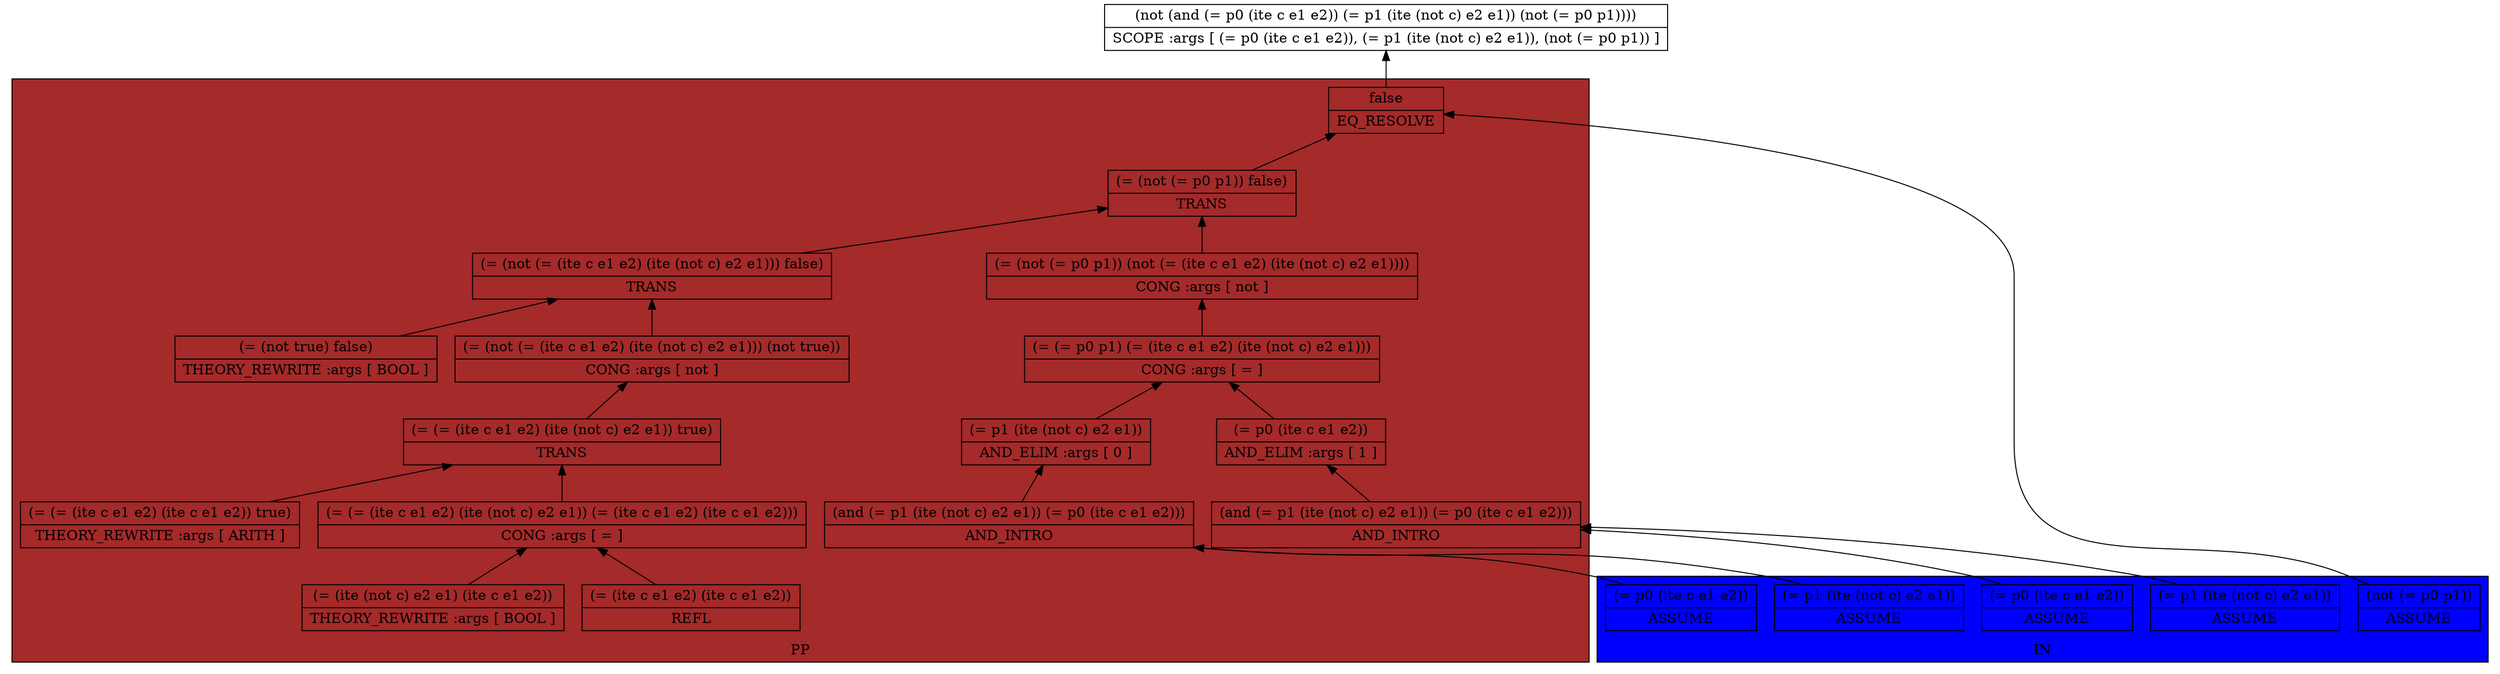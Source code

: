 digraph proof {
  rankdir="BT";
  node [shape=record];
  0 [ label = "{(not (and (= p0 (ite c e1 e2)) (= p1 (ite (not c) e2 e1)) (not (= p0 p1))))|SCOPE :args [ (= p0 (ite c e1 e2)), (= p1 (ite (not c) e2 e1)), (not (= p0 p1)) ]}", comment = "{\"subProofQty\":22}" ];
  1 [ label = "{false|EQ_RESOLVE}", comment = "{\"subProofQty\":21}" ];
  2 [ label = "{(not (= p0 p1))|ASSUME}", comment = "{\"subProofQty\":1}" ];
  2 -> 1;
  3 [ label = "{(= (not (= p0 p1)) false)|TRANS}", comment = "{\"subProofQty\":19}" ];
  4 [ label = "{(= (not (= p0 p1)) (not (= (ite c e1 e2) (ite (not c) e2 e1))))|CONG :args [ not ]}", comment = "{\"subProofQty\":10}" ];
  5 [ label = "{(= (= p0 p1) (= (ite c e1 e2) (ite (not c) e2 e1)))|CONG :args [ = ]}", comment = "{\"subProofQty\":9}" ];
  6 [ label = "{(= p0 (ite c e1 e2))|AND_ELIM :args [ 1 ]}", comment = "{\"subProofQty\":4}" ];
  7 [ label = "{(and (= p1 (ite (not c) e2 e1)) (= p0 (ite c e1 e2)))|AND_INTRO}", comment = "{\"subProofQty\":3}" ];
  8 [ label = "{(= p1 (ite (not c) e2 e1))|ASSUME}", comment = "{\"subProofQty\":1}" ];
  8 -> 7;
  9 [ label = "{(= p0 (ite c e1 e2))|ASSUME}", comment = "{\"subProofQty\":1}" ];
  9 -> 7;
  7 -> 6;
  6 -> 5;
  10 [ label = "{(= p1 (ite (not c) e2 e1))|AND_ELIM :args [ 0 ]}", comment = "{\"subProofQty\":4}" ];
  11 [ label = "{(and (= p1 (ite (not c) e2 e1)) (= p0 (ite c e1 e2)))|AND_INTRO}", comment = "{\"subProofQty\":3}" ];
  12 [ label = "{(= p1 (ite (not c) e2 e1))|ASSUME}", comment = "{\"subProofQty\":1}" ];
  12 -> 11;
  13 [ label = "{(= p0 (ite c e1 e2))|ASSUME}", comment = "{\"subProofQty\":1}" ];
  13 -> 11;
  11 -> 10;
  10 -> 5;
  5 -> 4;
  4 -> 3;
  14 [ label = "{(= (not (= (ite c e1 e2) (ite (not c) e2 e1))) false)|TRANS}", comment = "{\"subProofQty\":8}" ];
  15 [ label = "{(= (not (= (ite c e1 e2) (ite (not c) e2 e1))) (not true))|CONG :args [ not ]}", comment = "{\"subProofQty\":6}" ];
  16 [ label = "{(= (= (ite c e1 e2) (ite (not c) e2 e1)) true)|TRANS}", comment = "{\"subProofQty\":5}" ];
  17 [ label = "{(= (= (ite c e1 e2) (ite (not c) e2 e1)) (= (ite c e1 e2) (ite c e1 e2)))|CONG :args [ = ]}", comment = "{\"subProofQty\":3}" ];
  18 [ label = "{(= (ite c e1 e2) (ite c e1 e2))|REFL}", comment = "{\"subProofQty\":1}" ];
  18 -> 17;
  19 [ label = "{(= (ite (not c) e2 e1) (ite c e1 e2))|THEORY_REWRITE :args [ BOOL ]}", comment = "{\"subProofQty\":1}" ];
  19 -> 17;
  17 -> 16;
  20 [ label = "{(= (= (ite c e1 e2) (ite c e1 e2)) true)|THEORY_REWRITE :args [ ARITH ]}", comment = "{\"subProofQty\":1}" ];
  20 -> 16;
  16 -> 15;
  15 -> 14;
  21 [ label = "{(= (not true) false)|THEORY_REWRITE :args [ BOOL ]}", comment = "{\"subProofQty\":1}" ];
  21 -> 14;
  14 -> 3;
  3 -> 1;
  1 -> 0;

  subgraph cluster_SAT {
    label="SAT"
    bgcolor="purple"

  };
  subgraph cluster_CNF {
    label="CNF"
    bgcolor="yellow"

  };
  subgraph cluster_TL {
    label="TL"
    bgcolor="green"

  };
  subgraph cluster_PP {
    label="PP"
    bgcolor="brown"
    1 3 4 5 6 7 10 11 14 15 16 17 18 19 20 21
  };
  subgraph cluster_IN {
    label="IN"
    bgcolor="blue"
    2 8 9 12 13
  };
}